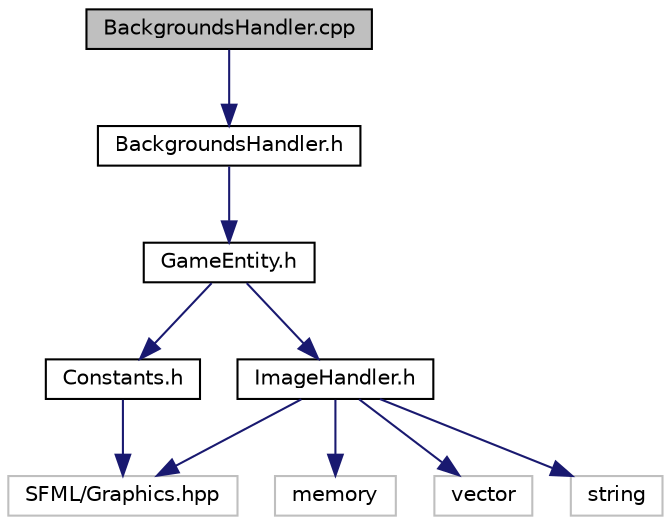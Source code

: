 digraph "BackgroundsHandler.cpp"
{
  edge [fontname="Helvetica",fontsize="10",labelfontname="Helvetica",labelfontsize="10"];
  node [fontname="Helvetica",fontsize="10",shape=record];
  Node0 [label="BackgroundsHandler.cpp",height=0.2,width=0.4,color="black", fillcolor="grey75", style="filled", fontcolor="black"];
  Node0 -> Node1 [color="midnightblue",fontsize="10",style="solid",fontname="Helvetica"];
  Node1 [label="BackgroundsHandler.h",height=0.2,width=0.4,color="black", fillcolor="white", style="filled",URL="$_backgrounds_handler_8h.html"];
  Node1 -> Node2 [color="midnightblue",fontsize="10",style="solid",fontname="Helvetica"];
  Node2 [label="GameEntity.h",height=0.2,width=0.4,color="black", fillcolor="white", style="filled",URL="$_game_entity_8h.html"];
  Node2 -> Node3 [color="midnightblue",fontsize="10",style="solid",fontname="Helvetica"];
  Node3 [label="ImageHandler.h",height=0.2,width=0.4,color="black", fillcolor="white", style="filled",URL="$_image_handler_8h.html"];
  Node3 -> Node4 [color="midnightblue",fontsize="10",style="solid",fontname="Helvetica"];
  Node4 [label="SFML/Graphics.hpp",height=0.2,width=0.4,color="grey75", fillcolor="white", style="filled"];
  Node3 -> Node5 [color="midnightblue",fontsize="10",style="solid",fontname="Helvetica"];
  Node5 [label="memory",height=0.2,width=0.4,color="grey75", fillcolor="white", style="filled"];
  Node3 -> Node6 [color="midnightblue",fontsize="10",style="solid",fontname="Helvetica"];
  Node6 [label="vector",height=0.2,width=0.4,color="grey75", fillcolor="white", style="filled"];
  Node3 -> Node7 [color="midnightblue",fontsize="10",style="solid",fontname="Helvetica"];
  Node7 [label="string",height=0.2,width=0.4,color="grey75", fillcolor="white", style="filled"];
  Node2 -> Node8 [color="midnightblue",fontsize="10",style="solid",fontname="Helvetica"];
  Node8 [label="Constants.h",height=0.2,width=0.4,color="black", fillcolor="white", style="filled",URL="$_constants_8h.html"];
  Node8 -> Node4 [color="midnightblue",fontsize="10",style="solid",fontname="Helvetica"];
}
